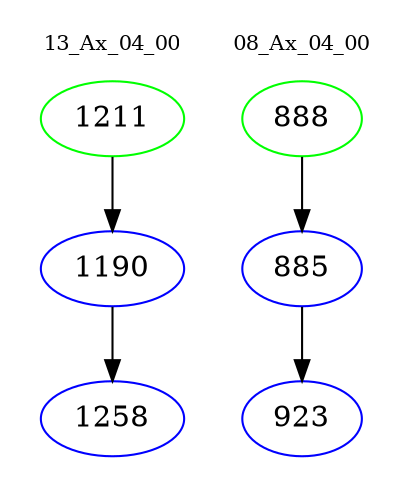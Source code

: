 digraph{
subgraph cluster_0 {
color = white
label = "13_Ax_04_00";
fontsize=10;
T0_1211 [label="1211", color="green"]
T0_1211 -> T0_1190 [color="black"]
T0_1190 [label="1190", color="blue"]
T0_1190 -> T0_1258 [color="black"]
T0_1258 [label="1258", color="blue"]
}
subgraph cluster_1 {
color = white
label = "08_Ax_04_00";
fontsize=10;
T1_888 [label="888", color="green"]
T1_888 -> T1_885 [color="black"]
T1_885 [label="885", color="blue"]
T1_885 -> T1_923 [color="black"]
T1_923 [label="923", color="blue"]
}
}
